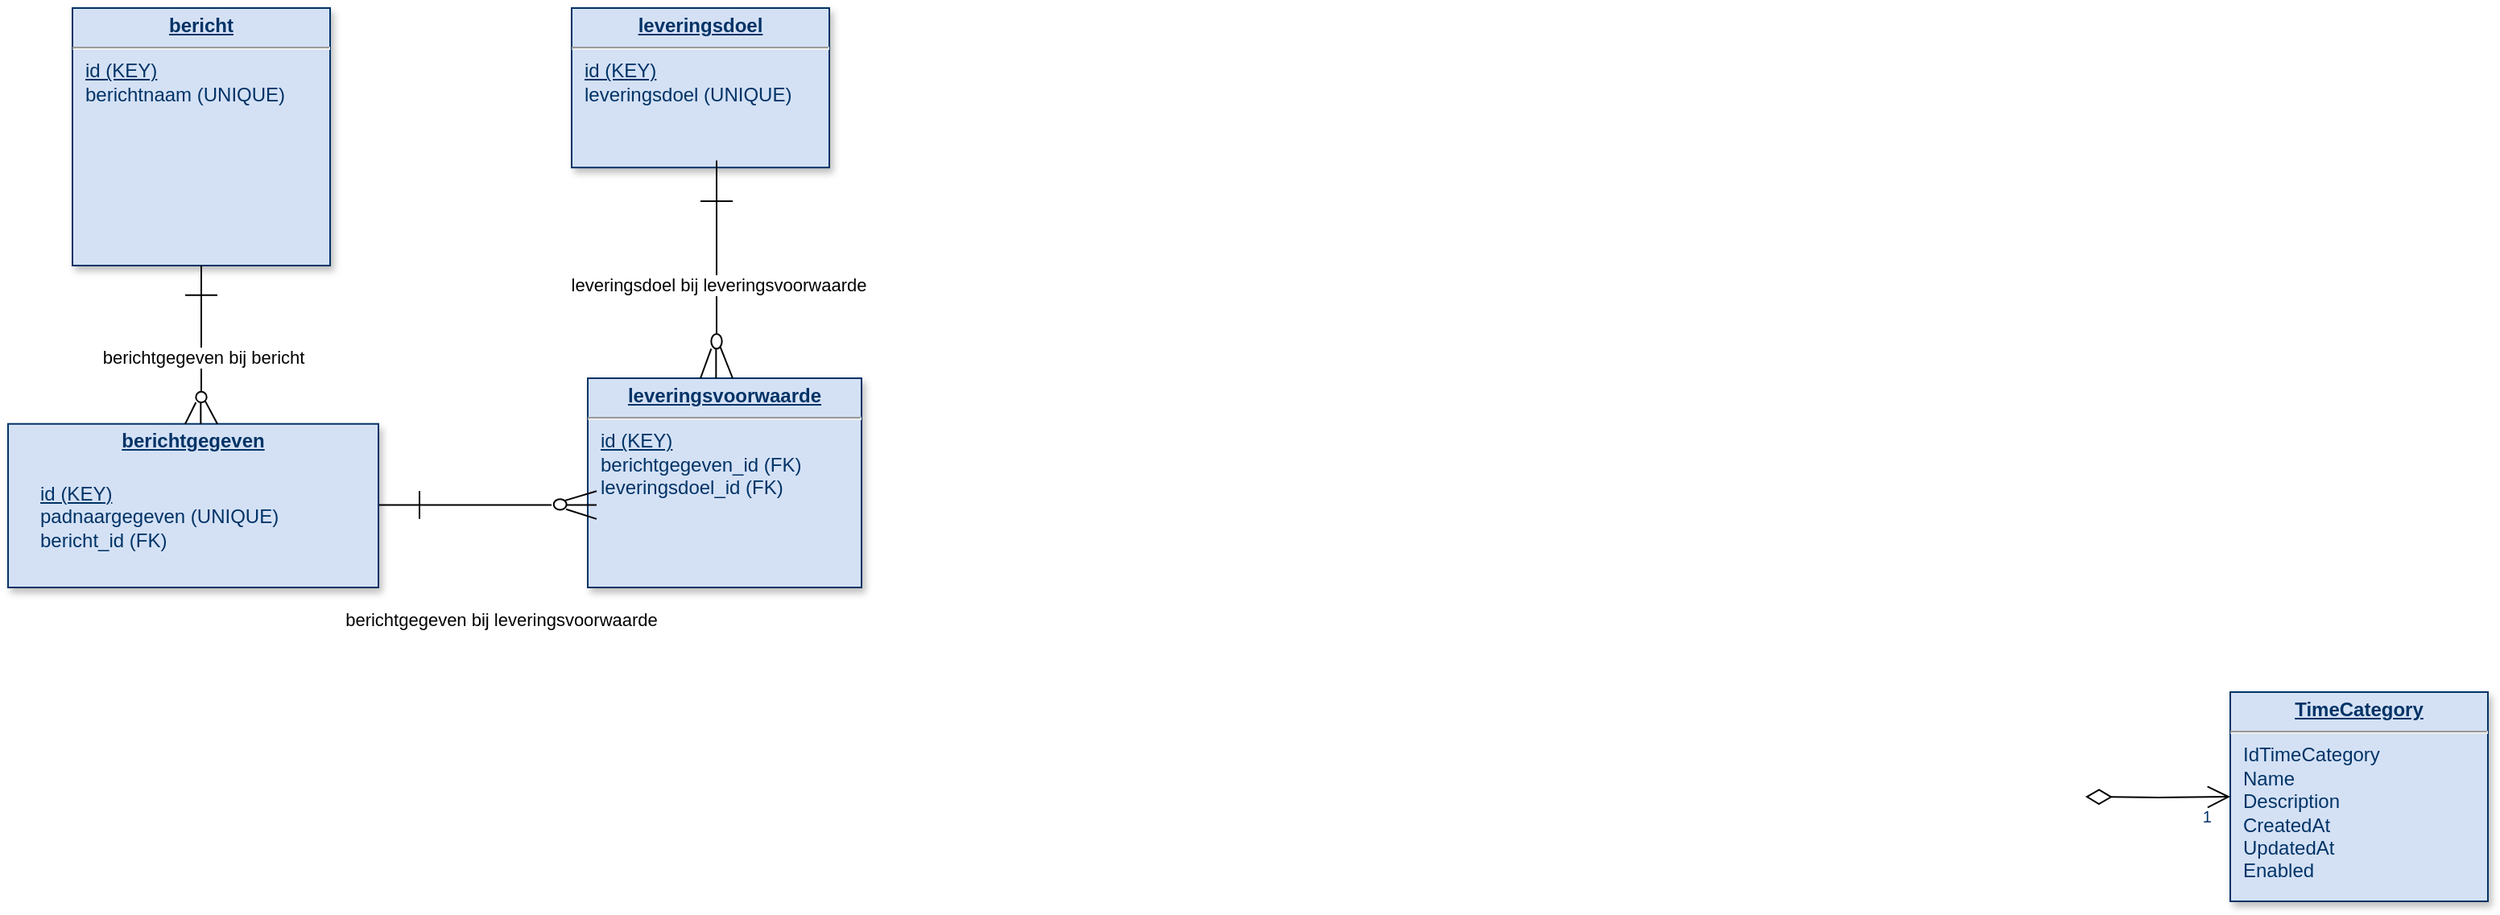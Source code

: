 <mxfile version="14.2.2" type="browser"><diagram name="Page-1" id="efa7a0a1-bf9b-a30e-e6df-94a7791c09e9"><mxGraphModel dx="822" dy="479" grid="1" gridSize="10" guides="1" tooltips="1" connect="1" arrows="1" fold="1" page="1" pageScale="1" pageWidth="826" pageHeight="1169" background="#ffffff" math="0" shadow="0"><root><mxCell id="0"/><mxCell id="1" parent="0"/><mxCell id="21" value="&lt;p style=&quot;margin: 0px ; margin-top: 4px ; text-align: center ; text-decoration: underline&quot;&gt;&lt;b&gt;berichtgegeven&lt;/b&gt;&lt;/p&gt;&lt;p style=&quot;margin: 0px ; margin-top: 4px ; text-align: center ; text-decoration: underline&quot;&gt;&lt;b&gt;&lt;br&gt;&lt;/b&gt;&lt;/p&gt;&amp;nbsp; &amp;nbsp; &amp;nbsp; &lt;u&gt;id (KEY)&lt;br&gt;&lt;/u&gt;&lt;span&gt;&amp;nbsp; &amp;nbsp; &amp;nbsp;&amp;nbsp;padnaargegeven (UNIQUE)&lt;u&gt;&lt;br&gt;&lt;/u&gt;&lt;/span&gt;&amp;nbsp; &amp;nbsp; &amp;nbsp; bericht_id (FK)&lt;br&gt;&lt;p style=&quot;margin: 0px ; margin-top: 4px ; text-align: center ; text-decoration: underline&quot;&gt;&lt;b&gt;&lt;br&gt;&lt;/b&gt;&lt;/p&gt;&lt;p style=&quot;margin: 0px ; margin-top: 4px ; text-align: center ; text-decoration: underline&quot;&gt;&lt;br&gt;&lt;/p&gt;" style="verticalAlign=top;align=left;overflow=fill;fontSize=12;fontFamily=Helvetica;html=1;strokeColor=#003366;shadow=1;fillColor=#D4E1F5;fontColor=#003366" parent="1" vertex="1"><mxGeometry x="40" y="288.36" width="230" height="101.64" as="geometry"/></mxCell><mxCell id="30" value="&lt;p style=&quot;margin: 0px; margin-top: 4px; text-align: center; text-decoration: underline;&quot;&gt;&lt;strong&gt;TimeCategory&lt;/strong&gt;&lt;/p&gt;&lt;hr /&gt;&lt;p style=&quot;margin: 0px; margin-left: 8px;&quot;&gt;IdTimeCategory&lt;/p&gt;&lt;p style=&quot;margin: 0px; margin-left: 8px;&quot;&gt;Name&lt;/p&gt;&lt;p style=&quot;margin: 0px; margin-left: 8px;&quot;&gt;Description&lt;/p&gt;&lt;p style=&quot;margin: 0px; margin-left: 8px;&quot;&gt;CreatedAt&lt;/p&gt;&lt;p style=&quot;margin: 0px; margin-left: 8px;&quot;&gt;UpdatedAt&lt;/p&gt;&lt;p style=&quot;margin: 0px; margin-left: 8px;&quot;&gt;Enabled&lt;/p&gt;" style="verticalAlign=top;align=left;overflow=fill;fontSize=12;fontFamily=Helvetica;html=1;strokeColor=#003366;shadow=1;fillColor=#D4E1F5;fontColor=#003366" parent="1" vertex="1"><mxGeometry x="1420.0" y="455.0" width="160" height="130" as="geometry"/></mxCell><mxCell id="78" value="" style="endArrow=open;endSize=12;startArrow=diamondThin;startSize=14;startFill=0;edgeStyle=orthogonalEdgeStyle" parent="1" target="30" edge="1"><mxGeometry x="1309.36" y="540" as="geometry"><mxPoint x="1330" y="520" as="sourcePoint"/><mxPoint x="1469.36" y="540" as="targetPoint"/></mxGeometry></mxCell><mxCell id="80" value="1" style="resizable=0;align=right;verticalAlign=top;labelBackgroundColor=#ffffff;fontSize=10;strokeColor=#003366;shadow=1;fillColor=#D4E1F5;fontColor=#003366" parent="78" connectable="0" vertex="1"><mxGeometry x="1" relative="1" as="geometry"><mxPoint x="-10" as="offset"/></mxGeometry></mxCell><mxCell id="-VpjN7bWPViCAtFVUOJn-133" value="" style="group" parent="1" vertex="1" connectable="0"><mxGeometry x="80.0" y="30.0" width="160" height="258.36" as="geometry"/></mxCell><mxCell id="25" value="&lt;p style=&quot;margin: 0px ; margin-top: 4px ; text-align: center ; text-decoration: underline&quot;&gt;&lt;strong&gt;bericht&lt;/strong&gt;&lt;/p&gt;&lt;hr&gt;&lt;p style=&quot;margin: 0px ; margin-left: 8px&quot;&gt;&lt;u&gt;id (KEY)&lt;/u&gt;&lt;/p&gt;&lt;p style=&quot;margin: 0px ; margin-left: 8px&quot;&gt;&lt;span&gt;berichtnaam (UNIQUE)&lt;/span&gt;&lt;/p&gt;" style="verticalAlign=top;align=left;overflow=fill;fontSize=12;fontFamily=Helvetica;html=1;strokeColor=#003366;shadow=1;fillColor=#D4E1F5;fontColor=#003366" parent="-VpjN7bWPViCAtFVUOJn-133" vertex="1"><mxGeometry width="160" height="160" as="geometry"/></mxCell><mxCell id="-VpjN7bWPViCAtFVUOJn-155" value="" style="group" parent="-VpjN7bWPViCAtFVUOJn-133" vertex="1" connectable="0"><mxGeometry x="70.0" y="178.36" width="20" height="80.0" as="geometry"/></mxCell><mxCell id="-VpjN7bWPViCAtFVUOJn-130" value="" style="group" parent="-VpjN7bWPViCAtFVUOJn-155" vertex="1" connectable="0"><mxGeometry y="60" width="20" height="20" as="geometry"/></mxCell><mxCell id="-VpjN7bWPViCAtFVUOJn-125" value="" style="endArrow=none;html=1;" parent="-VpjN7bWPViCAtFVUOJn-130" edge="1"><mxGeometry width="50" height="50" relative="1" as="geometry"><mxPoint y="20" as="sourcePoint"/><mxPoint x="6.667" y="6.667" as="targetPoint"/></mxGeometry></mxCell><mxCell id="-VpjN7bWPViCAtFVUOJn-126" value="" style="endArrow=none;html=1;" parent="-VpjN7bWPViCAtFVUOJn-130" edge="1"><mxGeometry width="50" height="50" relative="1" as="geometry"><mxPoint x="9.667" y="20" as="sourcePoint"/><mxPoint x="9.667" y="6.667" as="targetPoint"/></mxGeometry></mxCell><mxCell id="-VpjN7bWPViCAtFVUOJn-128" value="" style="ellipse;whiteSpace=wrap;html=1;" parent="-VpjN7bWPViCAtFVUOJn-130" vertex="1"><mxGeometry x="6.667" width="6.667" height="6.667" as="geometry"/></mxCell><mxCell id="-VpjN7bWPViCAtFVUOJn-129" value="" style="endArrow=none;html=1;entryX=1;entryY=1;entryDx=0;entryDy=0;" parent="-VpjN7bWPViCAtFVUOJn-130" target="-VpjN7bWPViCAtFVUOJn-128" edge="1"><mxGeometry width="50" height="50" relative="1" as="geometry"><mxPoint x="20" y="20" as="sourcePoint"/><mxPoint x="13.333" y="13.333" as="targetPoint"/></mxGeometry></mxCell><mxCell id="-VpjN7bWPViCAtFVUOJn-132" value="" style="group" parent="-VpjN7bWPViCAtFVUOJn-155" vertex="1" connectable="0"><mxGeometry width="20" height="60" as="geometry"/></mxCell><mxCell id="-VpjN7bWPViCAtFVUOJn-115" value="" style="endArrow=none;html=1;exitX=0.5;exitY=0;exitDx=0;exitDy=0;entryX=0.5;entryY=1;entryDx=0;entryDy=0;" parent="-VpjN7bWPViCAtFVUOJn-132" target="25" edge="1"><mxGeometry width="50" height="50" relative="1" as="geometry"><mxPoint x="10" y="60" as="sourcePoint"/><mxPoint x="590" y="-140" as="targetPoint"/></mxGeometry></mxCell><mxCell id="-VpjN7bWPViCAtFVUOJn-167" value="berichtgegeven bij bericht" style="edgeLabel;html=1;align=center;verticalAlign=middle;resizable=0;points=[];" parent="-VpjN7bWPViCAtFVUOJn-115" vertex="1" connectable="0"><mxGeometry x="-0.434" y="-1" relative="1" as="geometry"><mxPoint as="offset"/></mxGeometry></mxCell><mxCell id="-VpjN7bWPViCAtFVUOJn-116" value="" style="endArrow=none;html=1;" parent="-VpjN7bWPViCAtFVUOJn-132" edge="1"><mxGeometry width="50" height="50" relative="1" as="geometry"><mxPoint as="sourcePoint"/><mxPoint x="20" as="targetPoint"/></mxGeometry></mxCell><mxCell id="-VpjN7bWPViCAtFVUOJn-134" value="" style="group" parent="1" vertex="1" connectable="0"><mxGeometry x="390" y="30" width="160" height="160" as="geometry"/></mxCell><mxCell id="-VpjN7bWPViCAtFVUOJn-135" value="&lt;p style=&quot;margin: 0px ; margin-top: 4px ; text-align: center ; text-decoration: underline&quot;&gt;&lt;b&gt;leveringsdoel&lt;/b&gt;&lt;/p&gt;&lt;hr&gt;&lt;p style=&quot;margin: 0px ; margin-left: 8px&quot;&gt;&lt;u&gt;id (KEY)&lt;/u&gt;&lt;/p&gt;&lt;p style=&quot;margin: 0px ; margin-left: 8px&quot;&gt;&lt;span&gt;leveringsdoel (UNIQUE)&lt;/span&gt;&lt;/p&gt;" style="verticalAlign=top;align=left;overflow=fill;fontSize=12;fontFamily=Helvetica;html=1;strokeColor=#003366;shadow=1;fillColor=#D4E1F5;fontColor=#003366" parent="-VpjN7bWPViCAtFVUOJn-134" vertex="1"><mxGeometry width="160" height="99.087" as="geometry"/></mxCell><mxCell id="-VpjN7bWPViCAtFVUOJn-145" value="" style="group" parent="1" vertex="1" connectable="0"><mxGeometry x="400" y="260" width="170" height="160" as="geometry"/></mxCell><mxCell id="-VpjN7bWPViCAtFVUOJn-146" value="&lt;p style=&quot;margin: 0px ; margin-top: 4px ; text-align: center ; text-decoration: underline&quot;&gt;&lt;b&gt;leveringsvoorwaarde&lt;/b&gt;&lt;/p&gt;&lt;hr&gt;&lt;p style=&quot;margin: 0px ; margin-left: 8px&quot;&gt;&lt;u&gt;id (KEY)&lt;/u&gt;&lt;/p&gt;&lt;p style=&quot;margin: 0px ; margin-left: 8px&quot;&gt;&lt;span&gt;berichtgegeven_id (FK)&lt;/span&gt;&lt;/p&gt;&lt;p style=&quot;margin: 0px ; margin-left: 8px&quot;&gt;&lt;span&gt;leveringsdoel_id (FK)&lt;/span&gt;&lt;/p&gt;" style="verticalAlign=top;align=left;overflow=fill;fontSize=12;fontFamily=Helvetica;html=1;strokeColor=#003366;shadow=1;fillColor=#D4E1F5;fontColor=#003366" parent="-VpjN7bWPViCAtFVUOJn-145" vertex="1"><mxGeometry width="170" height="130" as="geometry"/></mxCell><mxCell id="-VpjN7bWPViCAtFVUOJn-170" value="" style="group" parent="1" vertex="1" connectable="0"><mxGeometry x="470" y="150" width="20" height="110" as="geometry"/></mxCell><mxCell id="-VpjN7bWPViCAtFVUOJn-171" value="" style="group" parent="-VpjN7bWPViCAtFVUOJn-170" vertex="1" connectable="0"><mxGeometry y="82.5" width="20" height="27.5" as="geometry"/></mxCell><mxCell id="-VpjN7bWPViCAtFVUOJn-172" value="" style="endArrow=none;html=1;" parent="-VpjN7bWPViCAtFVUOJn-171" edge="1"><mxGeometry width="50" height="50" relative="1" as="geometry"><mxPoint y="27.5" as="sourcePoint"/><mxPoint x="6.667" y="9.167" as="targetPoint"/></mxGeometry></mxCell><mxCell id="-VpjN7bWPViCAtFVUOJn-173" value="" style="endArrow=none;html=1;" parent="-VpjN7bWPViCAtFVUOJn-171" edge="1"><mxGeometry width="50" height="50" relative="1" as="geometry"><mxPoint x="9.667" y="27.5" as="sourcePoint"/><mxPoint x="9.667" y="9.167" as="targetPoint"/></mxGeometry></mxCell><mxCell id="-VpjN7bWPViCAtFVUOJn-174" value="" style="ellipse;whiteSpace=wrap;html=1;" parent="-VpjN7bWPViCAtFVUOJn-171" vertex="1"><mxGeometry x="6.667" width="6.667" height="9.167" as="geometry"/></mxCell><mxCell id="-VpjN7bWPViCAtFVUOJn-175" value="" style="endArrow=none;html=1;entryX=1;entryY=1;entryDx=0;entryDy=0;" parent="-VpjN7bWPViCAtFVUOJn-171" target="-VpjN7bWPViCAtFVUOJn-174" edge="1"><mxGeometry width="50" height="50" relative="1" as="geometry"><mxPoint x="20" y="27.5" as="sourcePoint"/><mxPoint x="13.333" y="18.333" as="targetPoint"/></mxGeometry></mxCell><mxCell id="-VpjN7bWPViCAtFVUOJn-176" value="" style="group" parent="-VpjN7bWPViCAtFVUOJn-170" vertex="1" connectable="0"><mxGeometry width="20" height="82.5" as="geometry"/></mxCell><mxCell id="-VpjN7bWPViCAtFVUOJn-177" value="" style="endArrow=none;html=1;exitX=0.5;exitY=0;exitDx=0;exitDy=0;entryX=0.5;entryY=1;entryDx=0;entryDy=0;" parent="-VpjN7bWPViCAtFVUOJn-176" edge="1"><mxGeometry width="50" height="50" relative="1" as="geometry"><mxPoint x="10" y="82.5" as="sourcePoint"/><mxPoint x="10" y="-25.245" as="targetPoint"/></mxGeometry></mxCell><mxCell id="-VpjN7bWPViCAtFVUOJn-178" value="leveringsdoel bij leveringsvoorwaarde" style="edgeLabel;html=1;align=center;verticalAlign=middle;resizable=0;points=[];" parent="-VpjN7bWPViCAtFVUOJn-177" vertex="1" connectable="0"><mxGeometry x="-0.434" y="-1" relative="1" as="geometry"><mxPoint as="offset"/></mxGeometry></mxCell><mxCell id="-VpjN7bWPViCAtFVUOJn-179" value="" style="endArrow=none;html=1;" parent="-VpjN7bWPViCAtFVUOJn-176" edge="1"><mxGeometry width="50" height="50" relative="1" as="geometry"><mxPoint as="sourcePoint"/><mxPoint x="20" as="targetPoint"/></mxGeometry></mxCell><mxCell id="-VpjN7bWPViCAtFVUOJn-183" value="" style="group;rotation=-90;" parent="1" vertex="1" connectable="0"><mxGeometry x="332.5" y="297.5" width="20" height="95" as="geometry"/></mxCell><mxCell id="-VpjN7bWPViCAtFVUOJn-184" value="" style="group;rotation=-90;" parent="-VpjN7bWPViCAtFVUOJn-183" vertex="1" connectable="0"><mxGeometry x="49" y="29.191" width="20" height="23.75" as="geometry"/></mxCell><mxCell id="-VpjN7bWPViCAtFVUOJn-185" value="" style="endArrow=none;html=1;" parent="-VpjN7bWPViCAtFVUOJn-184" edge="1"><mxGeometry width="50" height="50" relative="1" as="geometry"><mxPoint x="24" y="20.727" as="sourcePoint"/><mxPoint x="5" y="14.682" as="targetPoint"/></mxGeometry></mxCell><mxCell id="-VpjN7bWPViCAtFVUOJn-186" value="" style="endArrow=none;html=1;" parent="-VpjN7bWPViCAtFVUOJn-184" edge="1"><mxGeometry width="50" height="50" relative="1" as="geometry"><mxPoint x="24" y="12.091" as="sourcePoint"/><mxPoint x="5" y="12.091" as="targetPoint"/></mxGeometry></mxCell><mxCell id="-VpjN7bWPViCAtFVUOJn-187" value="" style="ellipse;whiteSpace=wrap;html=1;rotation=-90;" parent="-VpjN7bWPViCAtFVUOJn-184" vertex="1"><mxGeometry x="-2" y="7.773" width="6.667" height="7.917" as="geometry"/></mxCell><mxCell id="-VpjN7bWPViCAtFVUOJn-188" value="" style="endArrow=none;html=1;entryX=1;entryY=1;entryDx=0;entryDy=0;" parent="-VpjN7bWPViCAtFVUOJn-184" target="-VpjN7bWPViCAtFVUOJn-187" edge="1"><mxGeometry width="50" height="50" relative="1" as="geometry"><mxPoint x="24" y="3.455" as="sourcePoint"/><mxPoint x="15" y="8.636" as="targetPoint"/></mxGeometry></mxCell><mxCell id="-VpjN7bWPViCAtFVUOJn-189" value="" style="group;rotation=-90;" parent="-VpjN7bWPViCAtFVUOJn-183" vertex="1" connectable="0"><mxGeometry x="-6" y="5.873" width="20" height="71.25" as="geometry"/></mxCell><mxCell id="-VpjN7bWPViCAtFVUOJn-190" value="" style="endArrow=none;html=1;exitX=0.5;exitY=0;exitDx=0;exitDy=0;entryX=0.5;entryY=1;entryDx=0;entryDy=0;" parent="-VpjN7bWPViCAtFVUOJn-189" edge="1"><mxGeometry width="50" height="50" relative="1" as="geometry"><mxPoint x="51" y="35.409" as="sourcePoint"/><mxPoint x="-56" y="35.409" as="targetPoint"/></mxGeometry></mxCell><mxCell id="-VpjN7bWPViCAtFVUOJn-191" value="berichtgegeven bij leveringsvoorwaarde" style="edgeLabel;html=1;align=center;verticalAlign=middle;resizable=0;points=[];rotation=0;" parent="-VpjN7bWPViCAtFVUOJn-190" vertex="1" connectable="0"><mxGeometry x="-0.434" y="-1" relative="1" as="geometry"><mxPoint x="-1" y="72.22" as="offset"/></mxGeometry></mxCell><mxCell id="-VpjN7bWPViCAtFVUOJn-192" value="" style="endArrow=none;html=1;" parent="-VpjN7bWPViCAtFVUOJn-189" edge="1"><mxGeometry width="50" height="50" relative="1" as="geometry"><mxPoint x="-31" y="44.045" as="sourcePoint"/><mxPoint x="-31" y="26.773" as="targetPoint"/></mxGeometry></mxCell></root></mxGraphModel></diagram></mxfile>
